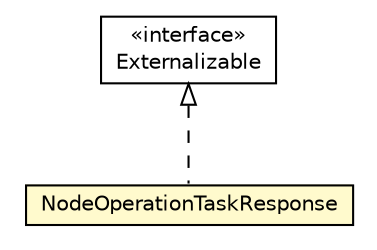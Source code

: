 #!/usr/local/bin/dot
#
# Class diagram 
# Generated by UMLGraph version R5_6-24-gf6e263 (http://www.umlgraph.org/)
#

digraph G {
	edge [fontname="Helvetica",fontsize=10,labelfontname="Helvetica",labelfontsize=10];
	node [fontname="Helvetica",fontsize=10,shape=plaintext];
	nodesep=0.25;
	ranksep=0.5;
	// com.orientechnologies.orient.server.distributed.operation.NodeOperationTaskResponse
	c1160438 [label=<<table title="com.orientechnologies.orient.server.distributed.operation.NodeOperationTaskResponse" border="0" cellborder="1" cellspacing="0" cellpadding="2" port="p" bgcolor="lemonChiffon" href="./NodeOperationTaskResponse.html">
		<tr><td><table border="0" cellspacing="0" cellpadding="1">
<tr><td align="center" balign="center"> NodeOperationTaskResponse </td></tr>
		</table></td></tr>
		</table>>, URL="./NodeOperationTaskResponse.html", fontname="Helvetica", fontcolor="black", fontsize=10.0];
	//com.orientechnologies.orient.server.distributed.operation.NodeOperationTaskResponse implements java.io.Externalizable
	c1160992:p -> c1160438:p [dir=back,arrowtail=empty,style=dashed];
	// java.io.Externalizable
	c1160992 [label=<<table title="java.io.Externalizable" border="0" cellborder="1" cellspacing="0" cellpadding="2" port="p" href="http://java.sun.com/j2se/1.4.2/docs/api/java/io/Externalizable.html">
		<tr><td><table border="0" cellspacing="0" cellpadding="1">
<tr><td align="center" balign="center"> &#171;interface&#187; </td></tr>
<tr><td align="center" balign="center"> Externalizable </td></tr>
		</table></td></tr>
		</table>>, URL="http://java.sun.com/j2se/1.4.2/docs/api/java/io/Externalizable.html", fontname="Helvetica", fontcolor="black", fontsize=10.0];
}

